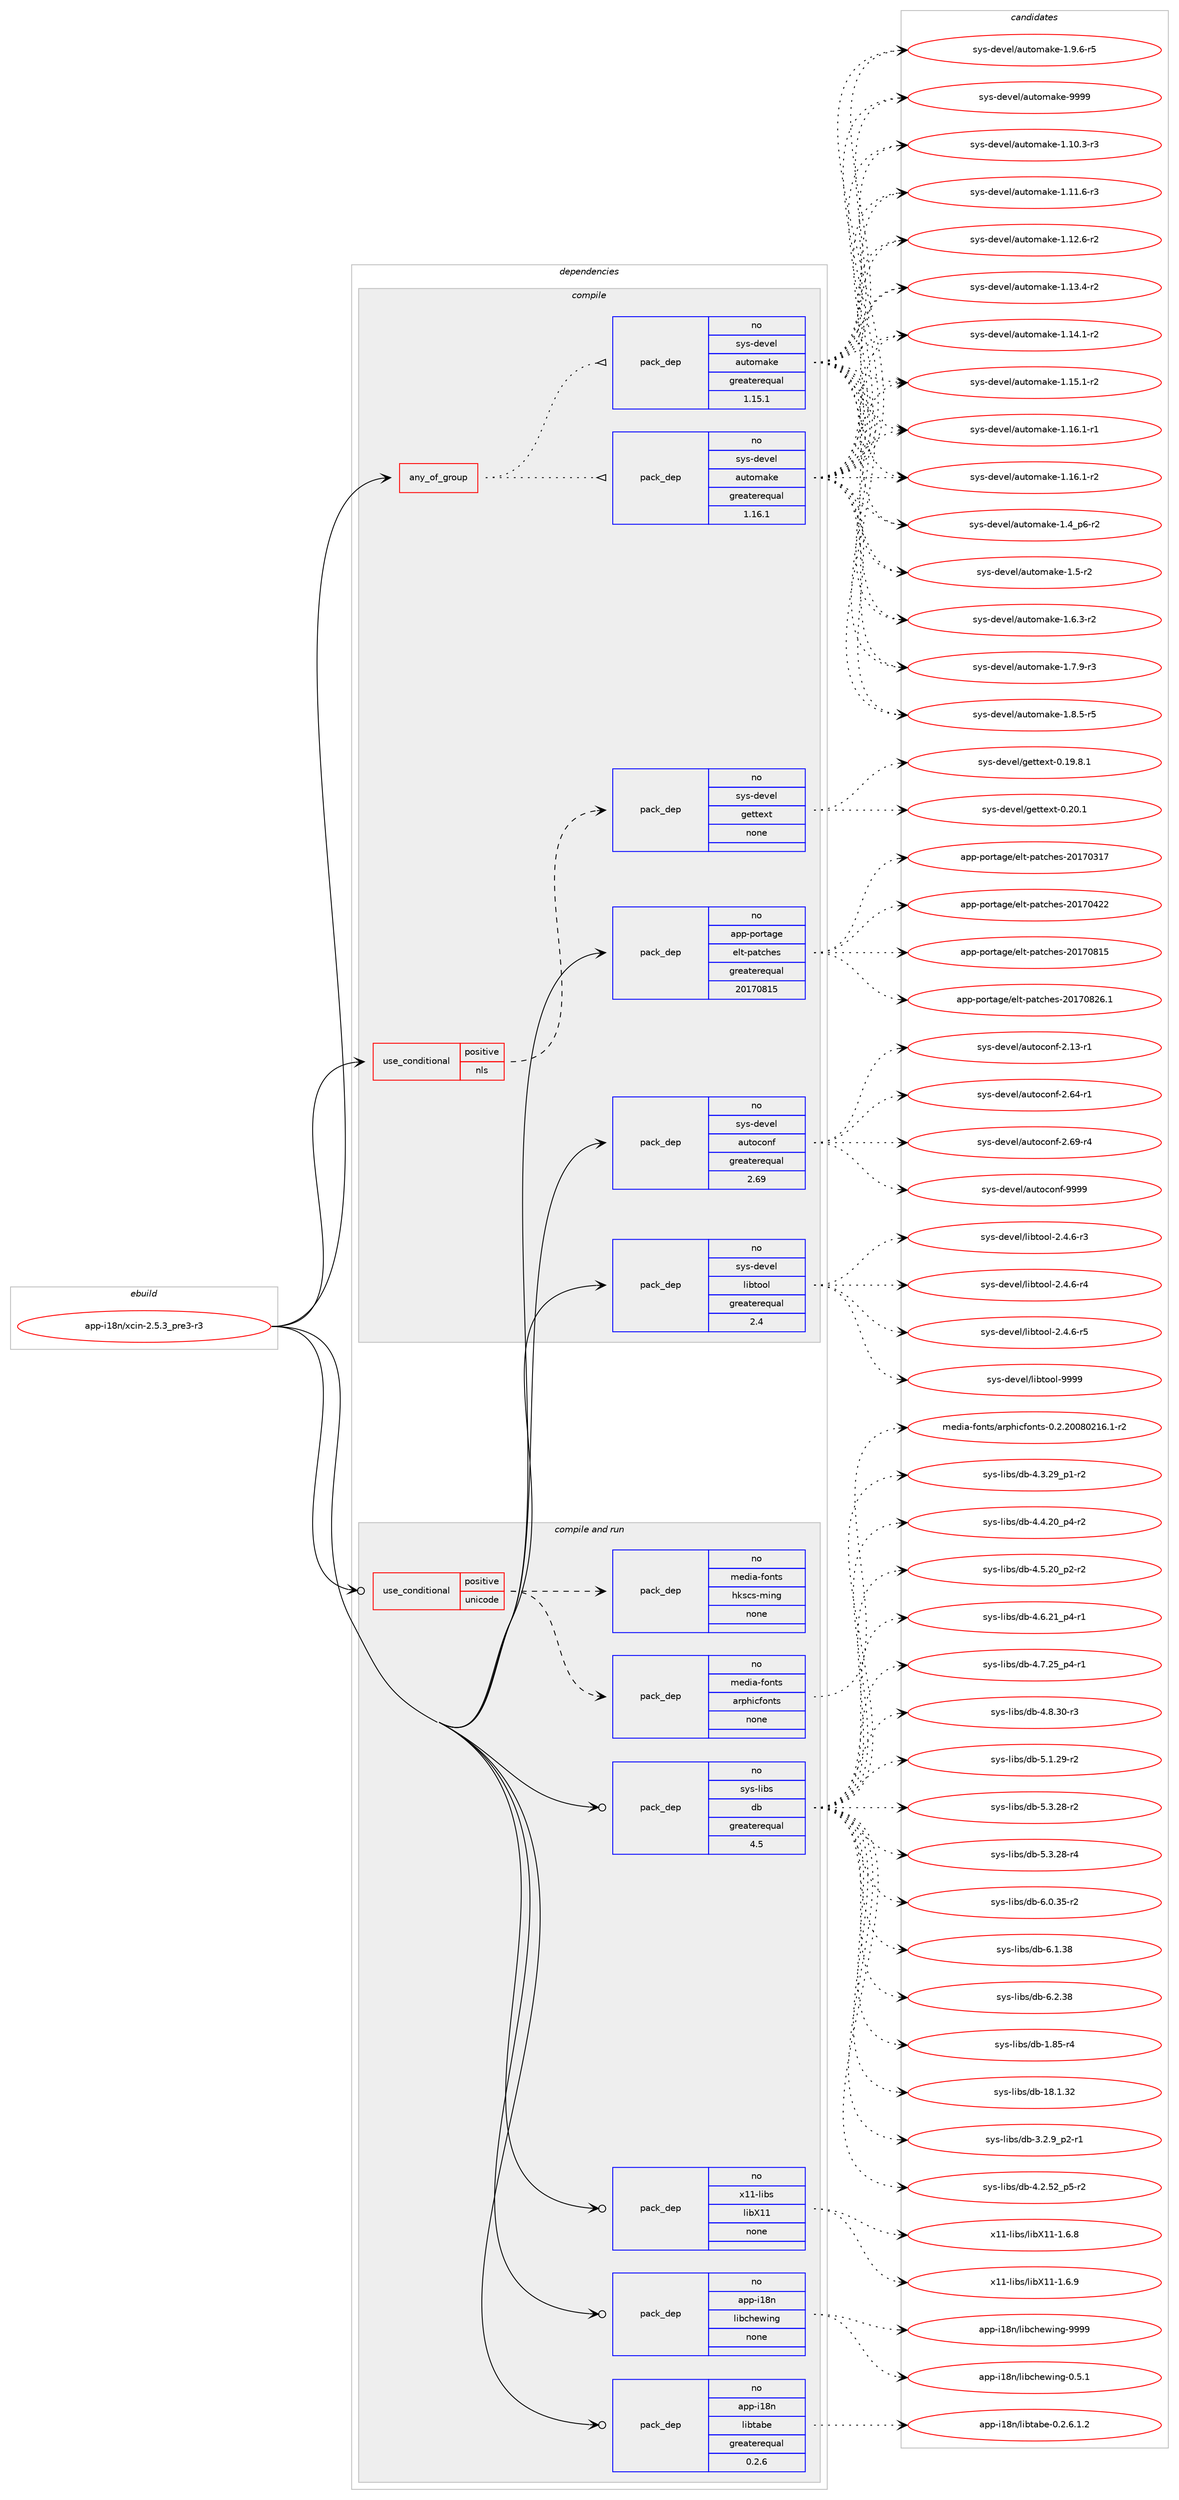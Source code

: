 digraph prolog {

# *************
# Graph options
# *************

newrank=true;
concentrate=true;
compound=true;
graph [rankdir=LR,fontname=Helvetica,fontsize=10,ranksep=1.5];#, ranksep=2.5, nodesep=0.2];
edge  [arrowhead=vee];
node  [fontname=Helvetica,fontsize=10];

# **********
# The ebuild
# **********

subgraph cluster_leftcol {
color=gray;
rank=same;
label=<<i>ebuild</i>>;
id [label="app-i18n/xcin-2.5.3_pre3-r3", color=red, width=4, href="../app-i18n/xcin-2.5.3_pre3-r3.svg"];
}

# ****************
# The dependencies
# ****************

subgraph cluster_midcol {
color=gray;
label=<<i>dependencies</i>>;
subgraph cluster_compile {
fillcolor="#eeeeee";
style=filled;
label=<<i>compile</i>>;
subgraph any8649 {
dependency496099 [label=<<TABLE BORDER="0" CELLBORDER="1" CELLSPACING="0" CELLPADDING="4"><TR><TD CELLPADDING="10">any_of_group</TD></TR></TABLE>>, shape=none, color=red];subgraph pack368586 {
dependency496100 [label=<<TABLE BORDER="0" CELLBORDER="1" CELLSPACING="0" CELLPADDING="4" WIDTH="220"><TR><TD ROWSPAN="6" CELLPADDING="30">pack_dep</TD></TR><TR><TD WIDTH="110">no</TD></TR><TR><TD>sys-devel</TD></TR><TR><TD>automake</TD></TR><TR><TD>greaterequal</TD></TR><TR><TD>1.16.1</TD></TR></TABLE>>, shape=none, color=blue];
}
dependency496099:e -> dependency496100:w [weight=20,style="dotted",arrowhead="oinv"];
subgraph pack368587 {
dependency496101 [label=<<TABLE BORDER="0" CELLBORDER="1" CELLSPACING="0" CELLPADDING="4" WIDTH="220"><TR><TD ROWSPAN="6" CELLPADDING="30">pack_dep</TD></TR><TR><TD WIDTH="110">no</TD></TR><TR><TD>sys-devel</TD></TR><TR><TD>automake</TD></TR><TR><TD>greaterequal</TD></TR><TR><TD>1.15.1</TD></TR></TABLE>>, shape=none, color=blue];
}
dependency496099:e -> dependency496101:w [weight=20,style="dotted",arrowhead="oinv"];
}
id:e -> dependency496099:w [weight=20,style="solid",arrowhead="vee"];
subgraph cond118549 {
dependency496102 [label=<<TABLE BORDER="0" CELLBORDER="1" CELLSPACING="0" CELLPADDING="4"><TR><TD ROWSPAN="3" CELLPADDING="10">use_conditional</TD></TR><TR><TD>positive</TD></TR><TR><TD>nls</TD></TR></TABLE>>, shape=none, color=red];
subgraph pack368588 {
dependency496103 [label=<<TABLE BORDER="0" CELLBORDER="1" CELLSPACING="0" CELLPADDING="4" WIDTH="220"><TR><TD ROWSPAN="6" CELLPADDING="30">pack_dep</TD></TR><TR><TD WIDTH="110">no</TD></TR><TR><TD>sys-devel</TD></TR><TR><TD>gettext</TD></TR><TR><TD>none</TD></TR><TR><TD></TD></TR></TABLE>>, shape=none, color=blue];
}
dependency496102:e -> dependency496103:w [weight=20,style="dashed",arrowhead="vee"];
}
id:e -> dependency496102:w [weight=20,style="solid",arrowhead="vee"];
subgraph pack368589 {
dependency496104 [label=<<TABLE BORDER="0" CELLBORDER="1" CELLSPACING="0" CELLPADDING="4" WIDTH="220"><TR><TD ROWSPAN="6" CELLPADDING="30">pack_dep</TD></TR><TR><TD WIDTH="110">no</TD></TR><TR><TD>app-portage</TD></TR><TR><TD>elt-patches</TD></TR><TR><TD>greaterequal</TD></TR><TR><TD>20170815</TD></TR></TABLE>>, shape=none, color=blue];
}
id:e -> dependency496104:w [weight=20,style="solid",arrowhead="vee"];
subgraph pack368590 {
dependency496105 [label=<<TABLE BORDER="0" CELLBORDER="1" CELLSPACING="0" CELLPADDING="4" WIDTH="220"><TR><TD ROWSPAN="6" CELLPADDING="30">pack_dep</TD></TR><TR><TD WIDTH="110">no</TD></TR><TR><TD>sys-devel</TD></TR><TR><TD>autoconf</TD></TR><TR><TD>greaterequal</TD></TR><TR><TD>2.69</TD></TR></TABLE>>, shape=none, color=blue];
}
id:e -> dependency496105:w [weight=20,style="solid",arrowhead="vee"];
subgraph pack368591 {
dependency496106 [label=<<TABLE BORDER="0" CELLBORDER="1" CELLSPACING="0" CELLPADDING="4" WIDTH="220"><TR><TD ROWSPAN="6" CELLPADDING="30">pack_dep</TD></TR><TR><TD WIDTH="110">no</TD></TR><TR><TD>sys-devel</TD></TR><TR><TD>libtool</TD></TR><TR><TD>greaterequal</TD></TR><TR><TD>2.4</TD></TR></TABLE>>, shape=none, color=blue];
}
id:e -> dependency496106:w [weight=20,style="solid",arrowhead="vee"];
}
subgraph cluster_compileandrun {
fillcolor="#eeeeee";
style=filled;
label=<<i>compile and run</i>>;
subgraph cond118550 {
dependency496107 [label=<<TABLE BORDER="0" CELLBORDER="1" CELLSPACING="0" CELLPADDING="4"><TR><TD ROWSPAN="3" CELLPADDING="10">use_conditional</TD></TR><TR><TD>positive</TD></TR><TR><TD>unicode</TD></TR></TABLE>>, shape=none, color=red];
subgraph pack368592 {
dependency496108 [label=<<TABLE BORDER="0" CELLBORDER="1" CELLSPACING="0" CELLPADDING="4" WIDTH="220"><TR><TD ROWSPAN="6" CELLPADDING="30">pack_dep</TD></TR><TR><TD WIDTH="110">no</TD></TR><TR><TD>media-fonts</TD></TR><TR><TD>hkscs-ming</TD></TR><TR><TD>none</TD></TR><TR><TD></TD></TR></TABLE>>, shape=none, color=blue];
}
dependency496107:e -> dependency496108:w [weight=20,style="dashed",arrowhead="vee"];
subgraph pack368593 {
dependency496109 [label=<<TABLE BORDER="0" CELLBORDER="1" CELLSPACING="0" CELLPADDING="4" WIDTH="220"><TR><TD ROWSPAN="6" CELLPADDING="30">pack_dep</TD></TR><TR><TD WIDTH="110">no</TD></TR><TR><TD>media-fonts</TD></TR><TR><TD>arphicfonts</TD></TR><TR><TD>none</TD></TR><TR><TD></TD></TR></TABLE>>, shape=none, color=blue];
}
dependency496107:e -> dependency496109:w [weight=20,style="dashed",arrowhead="vee"];
}
id:e -> dependency496107:w [weight=20,style="solid",arrowhead="odotvee"];
subgraph pack368594 {
dependency496110 [label=<<TABLE BORDER="0" CELLBORDER="1" CELLSPACING="0" CELLPADDING="4" WIDTH="220"><TR><TD ROWSPAN="6" CELLPADDING="30">pack_dep</TD></TR><TR><TD WIDTH="110">no</TD></TR><TR><TD>app-i18n</TD></TR><TR><TD>libchewing</TD></TR><TR><TD>none</TD></TR><TR><TD></TD></TR></TABLE>>, shape=none, color=blue];
}
id:e -> dependency496110:w [weight=20,style="solid",arrowhead="odotvee"];
subgraph pack368595 {
dependency496111 [label=<<TABLE BORDER="0" CELLBORDER="1" CELLSPACING="0" CELLPADDING="4" WIDTH="220"><TR><TD ROWSPAN="6" CELLPADDING="30">pack_dep</TD></TR><TR><TD WIDTH="110">no</TD></TR><TR><TD>app-i18n</TD></TR><TR><TD>libtabe</TD></TR><TR><TD>greaterequal</TD></TR><TR><TD>0.2.6</TD></TR></TABLE>>, shape=none, color=blue];
}
id:e -> dependency496111:w [weight=20,style="solid",arrowhead="odotvee"];
subgraph pack368596 {
dependency496112 [label=<<TABLE BORDER="0" CELLBORDER="1" CELLSPACING="0" CELLPADDING="4" WIDTH="220"><TR><TD ROWSPAN="6" CELLPADDING="30">pack_dep</TD></TR><TR><TD WIDTH="110">no</TD></TR><TR><TD>sys-libs</TD></TR><TR><TD>db</TD></TR><TR><TD>greaterequal</TD></TR><TR><TD>4.5</TD></TR></TABLE>>, shape=none, color=blue];
}
id:e -> dependency496112:w [weight=20,style="solid",arrowhead="odotvee"];
subgraph pack368597 {
dependency496113 [label=<<TABLE BORDER="0" CELLBORDER="1" CELLSPACING="0" CELLPADDING="4" WIDTH="220"><TR><TD ROWSPAN="6" CELLPADDING="30">pack_dep</TD></TR><TR><TD WIDTH="110">no</TD></TR><TR><TD>x11-libs</TD></TR><TR><TD>libX11</TD></TR><TR><TD>none</TD></TR><TR><TD></TD></TR></TABLE>>, shape=none, color=blue];
}
id:e -> dependency496113:w [weight=20,style="solid",arrowhead="odotvee"];
}
subgraph cluster_run {
fillcolor="#eeeeee";
style=filled;
label=<<i>run</i>>;
}
}

# **************
# The candidates
# **************

subgraph cluster_choices {
rank=same;
color=gray;
label=<<i>candidates</i>>;

subgraph choice368586 {
color=black;
nodesep=1;
choice11512111545100101118101108479711711611110997107101454946494846514511451 [label="sys-devel/automake-1.10.3-r3", color=red, width=4,href="../sys-devel/automake-1.10.3-r3.svg"];
choice11512111545100101118101108479711711611110997107101454946494946544511451 [label="sys-devel/automake-1.11.6-r3", color=red, width=4,href="../sys-devel/automake-1.11.6-r3.svg"];
choice11512111545100101118101108479711711611110997107101454946495046544511450 [label="sys-devel/automake-1.12.6-r2", color=red, width=4,href="../sys-devel/automake-1.12.6-r2.svg"];
choice11512111545100101118101108479711711611110997107101454946495146524511450 [label="sys-devel/automake-1.13.4-r2", color=red, width=4,href="../sys-devel/automake-1.13.4-r2.svg"];
choice11512111545100101118101108479711711611110997107101454946495246494511450 [label="sys-devel/automake-1.14.1-r2", color=red, width=4,href="../sys-devel/automake-1.14.1-r2.svg"];
choice11512111545100101118101108479711711611110997107101454946495346494511450 [label="sys-devel/automake-1.15.1-r2", color=red, width=4,href="../sys-devel/automake-1.15.1-r2.svg"];
choice11512111545100101118101108479711711611110997107101454946495446494511449 [label="sys-devel/automake-1.16.1-r1", color=red, width=4,href="../sys-devel/automake-1.16.1-r1.svg"];
choice11512111545100101118101108479711711611110997107101454946495446494511450 [label="sys-devel/automake-1.16.1-r2", color=red, width=4,href="../sys-devel/automake-1.16.1-r2.svg"];
choice115121115451001011181011084797117116111109971071014549465295112544511450 [label="sys-devel/automake-1.4_p6-r2", color=red, width=4,href="../sys-devel/automake-1.4_p6-r2.svg"];
choice11512111545100101118101108479711711611110997107101454946534511450 [label="sys-devel/automake-1.5-r2", color=red, width=4,href="../sys-devel/automake-1.5-r2.svg"];
choice115121115451001011181011084797117116111109971071014549465446514511450 [label="sys-devel/automake-1.6.3-r2", color=red, width=4,href="../sys-devel/automake-1.6.3-r2.svg"];
choice115121115451001011181011084797117116111109971071014549465546574511451 [label="sys-devel/automake-1.7.9-r3", color=red, width=4,href="../sys-devel/automake-1.7.9-r3.svg"];
choice115121115451001011181011084797117116111109971071014549465646534511453 [label="sys-devel/automake-1.8.5-r5", color=red, width=4,href="../sys-devel/automake-1.8.5-r5.svg"];
choice115121115451001011181011084797117116111109971071014549465746544511453 [label="sys-devel/automake-1.9.6-r5", color=red, width=4,href="../sys-devel/automake-1.9.6-r5.svg"];
choice115121115451001011181011084797117116111109971071014557575757 [label="sys-devel/automake-9999", color=red, width=4,href="../sys-devel/automake-9999.svg"];
dependency496100:e -> choice11512111545100101118101108479711711611110997107101454946494846514511451:w [style=dotted,weight="100"];
dependency496100:e -> choice11512111545100101118101108479711711611110997107101454946494946544511451:w [style=dotted,weight="100"];
dependency496100:e -> choice11512111545100101118101108479711711611110997107101454946495046544511450:w [style=dotted,weight="100"];
dependency496100:e -> choice11512111545100101118101108479711711611110997107101454946495146524511450:w [style=dotted,weight="100"];
dependency496100:e -> choice11512111545100101118101108479711711611110997107101454946495246494511450:w [style=dotted,weight="100"];
dependency496100:e -> choice11512111545100101118101108479711711611110997107101454946495346494511450:w [style=dotted,weight="100"];
dependency496100:e -> choice11512111545100101118101108479711711611110997107101454946495446494511449:w [style=dotted,weight="100"];
dependency496100:e -> choice11512111545100101118101108479711711611110997107101454946495446494511450:w [style=dotted,weight="100"];
dependency496100:e -> choice115121115451001011181011084797117116111109971071014549465295112544511450:w [style=dotted,weight="100"];
dependency496100:e -> choice11512111545100101118101108479711711611110997107101454946534511450:w [style=dotted,weight="100"];
dependency496100:e -> choice115121115451001011181011084797117116111109971071014549465446514511450:w [style=dotted,weight="100"];
dependency496100:e -> choice115121115451001011181011084797117116111109971071014549465546574511451:w [style=dotted,weight="100"];
dependency496100:e -> choice115121115451001011181011084797117116111109971071014549465646534511453:w [style=dotted,weight="100"];
dependency496100:e -> choice115121115451001011181011084797117116111109971071014549465746544511453:w [style=dotted,weight="100"];
dependency496100:e -> choice115121115451001011181011084797117116111109971071014557575757:w [style=dotted,weight="100"];
}
subgraph choice368587 {
color=black;
nodesep=1;
choice11512111545100101118101108479711711611110997107101454946494846514511451 [label="sys-devel/automake-1.10.3-r3", color=red, width=4,href="../sys-devel/automake-1.10.3-r3.svg"];
choice11512111545100101118101108479711711611110997107101454946494946544511451 [label="sys-devel/automake-1.11.6-r3", color=red, width=4,href="../sys-devel/automake-1.11.6-r3.svg"];
choice11512111545100101118101108479711711611110997107101454946495046544511450 [label="sys-devel/automake-1.12.6-r2", color=red, width=4,href="../sys-devel/automake-1.12.6-r2.svg"];
choice11512111545100101118101108479711711611110997107101454946495146524511450 [label="sys-devel/automake-1.13.4-r2", color=red, width=4,href="../sys-devel/automake-1.13.4-r2.svg"];
choice11512111545100101118101108479711711611110997107101454946495246494511450 [label="sys-devel/automake-1.14.1-r2", color=red, width=4,href="../sys-devel/automake-1.14.1-r2.svg"];
choice11512111545100101118101108479711711611110997107101454946495346494511450 [label="sys-devel/automake-1.15.1-r2", color=red, width=4,href="../sys-devel/automake-1.15.1-r2.svg"];
choice11512111545100101118101108479711711611110997107101454946495446494511449 [label="sys-devel/automake-1.16.1-r1", color=red, width=4,href="../sys-devel/automake-1.16.1-r1.svg"];
choice11512111545100101118101108479711711611110997107101454946495446494511450 [label="sys-devel/automake-1.16.1-r2", color=red, width=4,href="../sys-devel/automake-1.16.1-r2.svg"];
choice115121115451001011181011084797117116111109971071014549465295112544511450 [label="sys-devel/automake-1.4_p6-r2", color=red, width=4,href="../sys-devel/automake-1.4_p6-r2.svg"];
choice11512111545100101118101108479711711611110997107101454946534511450 [label="sys-devel/automake-1.5-r2", color=red, width=4,href="../sys-devel/automake-1.5-r2.svg"];
choice115121115451001011181011084797117116111109971071014549465446514511450 [label="sys-devel/automake-1.6.3-r2", color=red, width=4,href="../sys-devel/automake-1.6.3-r2.svg"];
choice115121115451001011181011084797117116111109971071014549465546574511451 [label="sys-devel/automake-1.7.9-r3", color=red, width=4,href="../sys-devel/automake-1.7.9-r3.svg"];
choice115121115451001011181011084797117116111109971071014549465646534511453 [label="sys-devel/automake-1.8.5-r5", color=red, width=4,href="../sys-devel/automake-1.8.5-r5.svg"];
choice115121115451001011181011084797117116111109971071014549465746544511453 [label="sys-devel/automake-1.9.6-r5", color=red, width=4,href="../sys-devel/automake-1.9.6-r5.svg"];
choice115121115451001011181011084797117116111109971071014557575757 [label="sys-devel/automake-9999", color=red, width=4,href="../sys-devel/automake-9999.svg"];
dependency496101:e -> choice11512111545100101118101108479711711611110997107101454946494846514511451:w [style=dotted,weight="100"];
dependency496101:e -> choice11512111545100101118101108479711711611110997107101454946494946544511451:w [style=dotted,weight="100"];
dependency496101:e -> choice11512111545100101118101108479711711611110997107101454946495046544511450:w [style=dotted,weight="100"];
dependency496101:e -> choice11512111545100101118101108479711711611110997107101454946495146524511450:w [style=dotted,weight="100"];
dependency496101:e -> choice11512111545100101118101108479711711611110997107101454946495246494511450:w [style=dotted,weight="100"];
dependency496101:e -> choice11512111545100101118101108479711711611110997107101454946495346494511450:w [style=dotted,weight="100"];
dependency496101:e -> choice11512111545100101118101108479711711611110997107101454946495446494511449:w [style=dotted,weight="100"];
dependency496101:e -> choice11512111545100101118101108479711711611110997107101454946495446494511450:w [style=dotted,weight="100"];
dependency496101:e -> choice115121115451001011181011084797117116111109971071014549465295112544511450:w [style=dotted,weight="100"];
dependency496101:e -> choice11512111545100101118101108479711711611110997107101454946534511450:w [style=dotted,weight="100"];
dependency496101:e -> choice115121115451001011181011084797117116111109971071014549465446514511450:w [style=dotted,weight="100"];
dependency496101:e -> choice115121115451001011181011084797117116111109971071014549465546574511451:w [style=dotted,weight="100"];
dependency496101:e -> choice115121115451001011181011084797117116111109971071014549465646534511453:w [style=dotted,weight="100"];
dependency496101:e -> choice115121115451001011181011084797117116111109971071014549465746544511453:w [style=dotted,weight="100"];
dependency496101:e -> choice115121115451001011181011084797117116111109971071014557575757:w [style=dotted,weight="100"];
}
subgraph choice368588 {
color=black;
nodesep=1;
choice1151211154510010111810110847103101116116101120116454846495746564649 [label="sys-devel/gettext-0.19.8.1", color=red, width=4,href="../sys-devel/gettext-0.19.8.1.svg"];
choice115121115451001011181011084710310111611610112011645484650484649 [label="sys-devel/gettext-0.20.1", color=red, width=4,href="../sys-devel/gettext-0.20.1.svg"];
dependency496103:e -> choice1151211154510010111810110847103101116116101120116454846495746564649:w [style=dotted,weight="100"];
dependency496103:e -> choice115121115451001011181011084710310111611610112011645484650484649:w [style=dotted,weight="100"];
}
subgraph choice368589 {
color=black;
nodesep=1;
choice97112112451121111141169710310147101108116451129711699104101115455048495548514955 [label="app-portage/elt-patches-20170317", color=red, width=4,href="../app-portage/elt-patches-20170317.svg"];
choice97112112451121111141169710310147101108116451129711699104101115455048495548525050 [label="app-portage/elt-patches-20170422", color=red, width=4,href="../app-portage/elt-patches-20170422.svg"];
choice97112112451121111141169710310147101108116451129711699104101115455048495548564953 [label="app-portage/elt-patches-20170815", color=red, width=4,href="../app-portage/elt-patches-20170815.svg"];
choice971121124511211111411697103101471011081164511297116991041011154550484955485650544649 [label="app-portage/elt-patches-20170826.1", color=red, width=4,href="../app-portage/elt-patches-20170826.1.svg"];
dependency496104:e -> choice97112112451121111141169710310147101108116451129711699104101115455048495548514955:w [style=dotted,weight="100"];
dependency496104:e -> choice97112112451121111141169710310147101108116451129711699104101115455048495548525050:w [style=dotted,weight="100"];
dependency496104:e -> choice97112112451121111141169710310147101108116451129711699104101115455048495548564953:w [style=dotted,weight="100"];
dependency496104:e -> choice971121124511211111411697103101471011081164511297116991041011154550484955485650544649:w [style=dotted,weight="100"];
}
subgraph choice368590 {
color=black;
nodesep=1;
choice1151211154510010111810110847971171161119911111010245504649514511449 [label="sys-devel/autoconf-2.13-r1", color=red, width=4,href="../sys-devel/autoconf-2.13-r1.svg"];
choice1151211154510010111810110847971171161119911111010245504654524511449 [label="sys-devel/autoconf-2.64-r1", color=red, width=4,href="../sys-devel/autoconf-2.64-r1.svg"];
choice1151211154510010111810110847971171161119911111010245504654574511452 [label="sys-devel/autoconf-2.69-r4", color=red, width=4,href="../sys-devel/autoconf-2.69-r4.svg"];
choice115121115451001011181011084797117116111991111101024557575757 [label="sys-devel/autoconf-9999", color=red, width=4,href="../sys-devel/autoconf-9999.svg"];
dependency496105:e -> choice1151211154510010111810110847971171161119911111010245504649514511449:w [style=dotted,weight="100"];
dependency496105:e -> choice1151211154510010111810110847971171161119911111010245504654524511449:w [style=dotted,weight="100"];
dependency496105:e -> choice1151211154510010111810110847971171161119911111010245504654574511452:w [style=dotted,weight="100"];
dependency496105:e -> choice115121115451001011181011084797117116111991111101024557575757:w [style=dotted,weight="100"];
}
subgraph choice368591 {
color=black;
nodesep=1;
choice1151211154510010111810110847108105981161111111084550465246544511451 [label="sys-devel/libtool-2.4.6-r3", color=red, width=4,href="../sys-devel/libtool-2.4.6-r3.svg"];
choice1151211154510010111810110847108105981161111111084550465246544511452 [label="sys-devel/libtool-2.4.6-r4", color=red, width=4,href="../sys-devel/libtool-2.4.6-r4.svg"];
choice1151211154510010111810110847108105981161111111084550465246544511453 [label="sys-devel/libtool-2.4.6-r5", color=red, width=4,href="../sys-devel/libtool-2.4.6-r5.svg"];
choice1151211154510010111810110847108105981161111111084557575757 [label="sys-devel/libtool-9999", color=red, width=4,href="../sys-devel/libtool-9999.svg"];
dependency496106:e -> choice1151211154510010111810110847108105981161111111084550465246544511451:w [style=dotted,weight="100"];
dependency496106:e -> choice1151211154510010111810110847108105981161111111084550465246544511452:w [style=dotted,weight="100"];
dependency496106:e -> choice1151211154510010111810110847108105981161111111084550465246544511453:w [style=dotted,weight="100"];
dependency496106:e -> choice1151211154510010111810110847108105981161111111084557575757:w [style=dotted,weight="100"];
}
subgraph choice368592 {
color=black;
nodesep=1;
}
subgraph choice368593 {
color=black;
nodesep=1;
choice10910110010597451021111101161154797114112104105991021111101161154548465046504848564850495446494511450 [label="media-fonts/arphicfonts-0.2.20080216.1-r2", color=red, width=4,href="../media-fonts/arphicfonts-0.2.20080216.1-r2.svg"];
dependency496109:e -> choice10910110010597451021111101161154797114112104105991021111101161154548465046504848564850495446494511450:w [style=dotted,weight="100"];
}
subgraph choice368594 {
color=black;
nodesep=1;
choice97112112451054956110471081059899104101119105110103454846534649 [label="app-i18n/libchewing-0.5.1", color=red, width=4,href="../app-i18n/libchewing-0.5.1.svg"];
choice971121124510549561104710810598991041011191051101034557575757 [label="app-i18n/libchewing-9999", color=red, width=4,href="../app-i18n/libchewing-9999.svg"];
dependency496110:e -> choice97112112451054956110471081059899104101119105110103454846534649:w [style=dotted,weight="100"];
dependency496110:e -> choice971121124510549561104710810598991041011191051101034557575757:w [style=dotted,weight="100"];
}
subgraph choice368595 {
color=black;
nodesep=1;
choice971121124510549561104710810598116979810145484650465446494650 [label="app-i18n/libtabe-0.2.6.1.2", color=red, width=4,href="../app-i18n/libtabe-0.2.6.1.2.svg"];
dependency496111:e -> choice971121124510549561104710810598116979810145484650465446494650:w [style=dotted,weight="100"];
}
subgraph choice368596 {
color=black;
nodesep=1;
choice1151211154510810598115471009845494656534511452 [label="sys-libs/db-1.85-r4", color=red, width=4,href="../sys-libs/db-1.85-r4.svg"];
choice115121115451081059811547100984549564649465150 [label="sys-libs/db-18.1.32", color=red, width=4,href="../sys-libs/db-18.1.32.svg"];
choice1151211154510810598115471009845514650465795112504511449 [label="sys-libs/db-3.2.9_p2-r1", color=red, width=4,href="../sys-libs/db-3.2.9_p2-r1.svg"];
choice115121115451081059811547100984552465046535095112534511450 [label="sys-libs/db-4.2.52_p5-r2", color=red, width=4,href="../sys-libs/db-4.2.52_p5-r2.svg"];
choice115121115451081059811547100984552465146505795112494511450 [label="sys-libs/db-4.3.29_p1-r2", color=red, width=4,href="../sys-libs/db-4.3.29_p1-r2.svg"];
choice115121115451081059811547100984552465246504895112524511450 [label="sys-libs/db-4.4.20_p4-r2", color=red, width=4,href="../sys-libs/db-4.4.20_p4-r2.svg"];
choice115121115451081059811547100984552465346504895112504511450 [label="sys-libs/db-4.5.20_p2-r2", color=red, width=4,href="../sys-libs/db-4.5.20_p2-r2.svg"];
choice115121115451081059811547100984552465446504995112524511449 [label="sys-libs/db-4.6.21_p4-r1", color=red, width=4,href="../sys-libs/db-4.6.21_p4-r1.svg"];
choice115121115451081059811547100984552465546505395112524511449 [label="sys-libs/db-4.7.25_p4-r1", color=red, width=4,href="../sys-libs/db-4.7.25_p4-r1.svg"];
choice11512111545108105981154710098455246564651484511451 [label="sys-libs/db-4.8.30-r3", color=red, width=4,href="../sys-libs/db-4.8.30-r3.svg"];
choice11512111545108105981154710098455346494650574511450 [label="sys-libs/db-5.1.29-r2", color=red, width=4,href="../sys-libs/db-5.1.29-r2.svg"];
choice11512111545108105981154710098455346514650564511450 [label="sys-libs/db-5.3.28-r2", color=red, width=4,href="../sys-libs/db-5.3.28-r2.svg"];
choice11512111545108105981154710098455346514650564511452 [label="sys-libs/db-5.3.28-r4", color=red, width=4,href="../sys-libs/db-5.3.28-r4.svg"];
choice11512111545108105981154710098455446484651534511450 [label="sys-libs/db-6.0.35-r2", color=red, width=4,href="../sys-libs/db-6.0.35-r2.svg"];
choice1151211154510810598115471009845544649465156 [label="sys-libs/db-6.1.38", color=red, width=4,href="../sys-libs/db-6.1.38.svg"];
choice1151211154510810598115471009845544650465156 [label="sys-libs/db-6.2.38", color=red, width=4,href="../sys-libs/db-6.2.38.svg"];
dependency496112:e -> choice1151211154510810598115471009845494656534511452:w [style=dotted,weight="100"];
dependency496112:e -> choice115121115451081059811547100984549564649465150:w [style=dotted,weight="100"];
dependency496112:e -> choice1151211154510810598115471009845514650465795112504511449:w [style=dotted,weight="100"];
dependency496112:e -> choice115121115451081059811547100984552465046535095112534511450:w [style=dotted,weight="100"];
dependency496112:e -> choice115121115451081059811547100984552465146505795112494511450:w [style=dotted,weight="100"];
dependency496112:e -> choice115121115451081059811547100984552465246504895112524511450:w [style=dotted,weight="100"];
dependency496112:e -> choice115121115451081059811547100984552465346504895112504511450:w [style=dotted,weight="100"];
dependency496112:e -> choice115121115451081059811547100984552465446504995112524511449:w [style=dotted,weight="100"];
dependency496112:e -> choice115121115451081059811547100984552465546505395112524511449:w [style=dotted,weight="100"];
dependency496112:e -> choice11512111545108105981154710098455246564651484511451:w [style=dotted,weight="100"];
dependency496112:e -> choice11512111545108105981154710098455346494650574511450:w [style=dotted,weight="100"];
dependency496112:e -> choice11512111545108105981154710098455346514650564511450:w [style=dotted,weight="100"];
dependency496112:e -> choice11512111545108105981154710098455346514650564511452:w [style=dotted,weight="100"];
dependency496112:e -> choice11512111545108105981154710098455446484651534511450:w [style=dotted,weight="100"];
dependency496112:e -> choice1151211154510810598115471009845544649465156:w [style=dotted,weight="100"];
dependency496112:e -> choice1151211154510810598115471009845544650465156:w [style=dotted,weight="100"];
}
subgraph choice368597 {
color=black;
nodesep=1;
choice120494945108105981154710810598884949454946544656 [label="x11-libs/libX11-1.6.8", color=red, width=4,href="../x11-libs/libX11-1.6.8.svg"];
choice120494945108105981154710810598884949454946544657 [label="x11-libs/libX11-1.6.9", color=red, width=4,href="../x11-libs/libX11-1.6.9.svg"];
dependency496113:e -> choice120494945108105981154710810598884949454946544656:w [style=dotted,weight="100"];
dependency496113:e -> choice120494945108105981154710810598884949454946544657:w [style=dotted,weight="100"];
}
}

}
